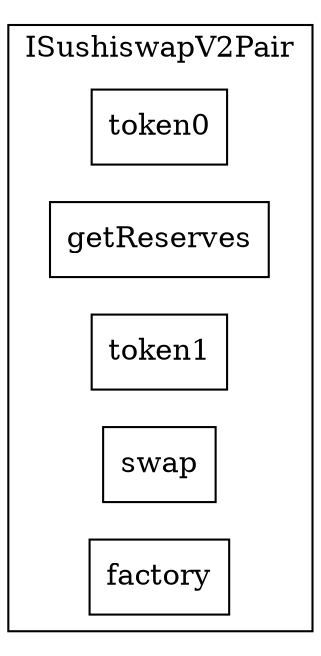 strict digraph {
rankdir="LR"
node [shape=box]
subgraph cluster_37_ISushiswapV2Pair {
label = "ISushiswapV2Pair"
"37_token0" [label="token0"]
"37_getReserves" [label="getReserves"]
"37_token1" [label="token1"]
"37_swap" [label="swap"]
"37_factory" [label="factory"]
}subgraph cluster_solidity {
label = "[Solidity]"
}
}